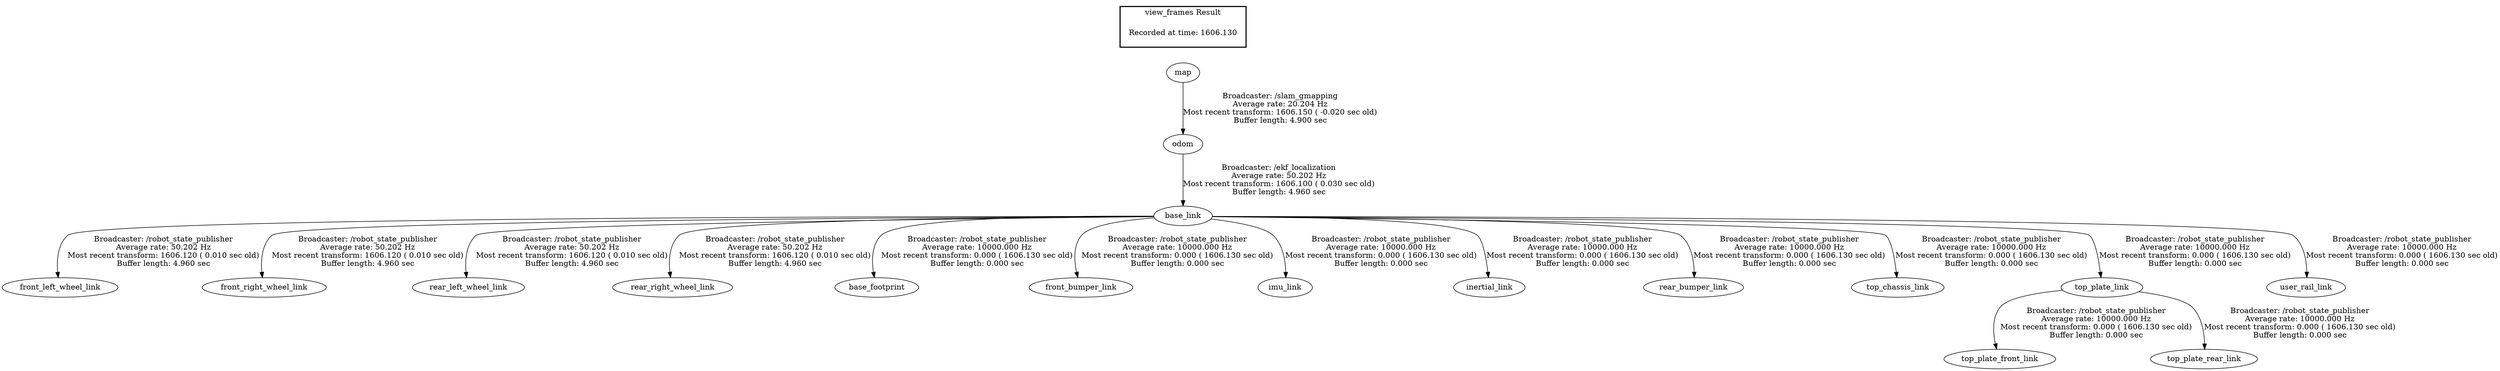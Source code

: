 digraph G {
"odom" -> "base_link"[label="Broadcaster: /ekf_localization\nAverage rate: 50.202 Hz\nMost recent transform: 1606.100 ( 0.030 sec old)\nBuffer length: 4.960 sec\n"];
"map" -> "odom"[label="Broadcaster: /slam_gmapping\nAverage rate: 20.204 Hz\nMost recent transform: 1606.150 ( -0.020 sec old)\nBuffer length: 4.900 sec\n"];
"base_link" -> "front_left_wheel_link"[label="Broadcaster: /robot_state_publisher\nAverage rate: 50.202 Hz\nMost recent transform: 1606.120 ( 0.010 sec old)\nBuffer length: 4.960 sec\n"];
"base_link" -> "front_right_wheel_link"[label="Broadcaster: /robot_state_publisher\nAverage rate: 50.202 Hz\nMost recent transform: 1606.120 ( 0.010 sec old)\nBuffer length: 4.960 sec\n"];
"base_link" -> "rear_left_wheel_link"[label="Broadcaster: /robot_state_publisher\nAverage rate: 50.202 Hz\nMost recent transform: 1606.120 ( 0.010 sec old)\nBuffer length: 4.960 sec\n"];
"base_link" -> "rear_right_wheel_link"[label="Broadcaster: /robot_state_publisher\nAverage rate: 50.202 Hz\nMost recent transform: 1606.120 ( 0.010 sec old)\nBuffer length: 4.960 sec\n"];
"base_link" -> "base_footprint"[label="Broadcaster: /robot_state_publisher\nAverage rate: 10000.000 Hz\nMost recent transform: 0.000 ( 1606.130 sec old)\nBuffer length: 0.000 sec\n"];
"base_link" -> "front_bumper_link"[label="Broadcaster: /robot_state_publisher\nAverage rate: 10000.000 Hz\nMost recent transform: 0.000 ( 1606.130 sec old)\nBuffer length: 0.000 sec\n"];
"base_link" -> "imu_link"[label="Broadcaster: /robot_state_publisher\nAverage rate: 10000.000 Hz\nMost recent transform: 0.000 ( 1606.130 sec old)\nBuffer length: 0.000 sec\n"];
"base_link" -> "inertial_link"[label="Broadcaster: /robot_state_publisher\nAverage rate: 10000.000 Hz\nMost recent transform: 0.000 ( 1606.130 sec old)\nBuffer length: 0.000 sec\n"];
"base_link" -> "rear_bumper_link"[label="Broadcaster: /robot_state_publisher\nAverage rate: 10000.000 Hz\nMost recent transform: 0.000 ( 1606.130 sec old)\nBuffer length: 0.000 sec\n"];
"base_link" -> "top_chassis_link"[label="Broadcaster: /robot_state_publisher\nAverage rate: 10000.000 Hz\nMost recent transform: 0.000 ( 1606.130 sec old)\nBuffer length: 0.000 sec\n"];
"top_plate_link" -> "top_plate_front_link"[label="Broadcaster: /robot_state_publisher\nAverage rate: 10000.000 Hz\nMost recent transform: 0.000 ( 1606.130 sec old)\nBuffer length: 0.000 sec\n"];
"base_link" -> "top_plate_link"[label="Broadcaster: /robot_state_publisher\nAverage rate: 10000.000 Hz\nMost recent transform: 0.000 ( 1606.130 sec old)\nBuffer length: 0.000 sec\n"];
"top_plate_link" -> "top_plate_rear_link"[label="Broadcaster: /robot_state_publisher\nAverage rate: 10000.000 Hz\nMost recent transform: 0.000 ( 1606.130 sec old)\nBuffer length: 0.000 sec\n"];
"base_link" -> "user_rail_link"[label="Broadcaster: /robot_state_publisher\nAverage rate: 10000.000 Hz\nMost recent transform: 0.000 ( 1606.130 sec old)\nBuffer length: 0.000 sec\n"];
edge [style=invis];
 subgraph cluster_legend { style=bold; color=black; label ="view_frames Result";
"Recorded at time: 1606.130"[ shape=plaintext ] ;
 }->"map";
}